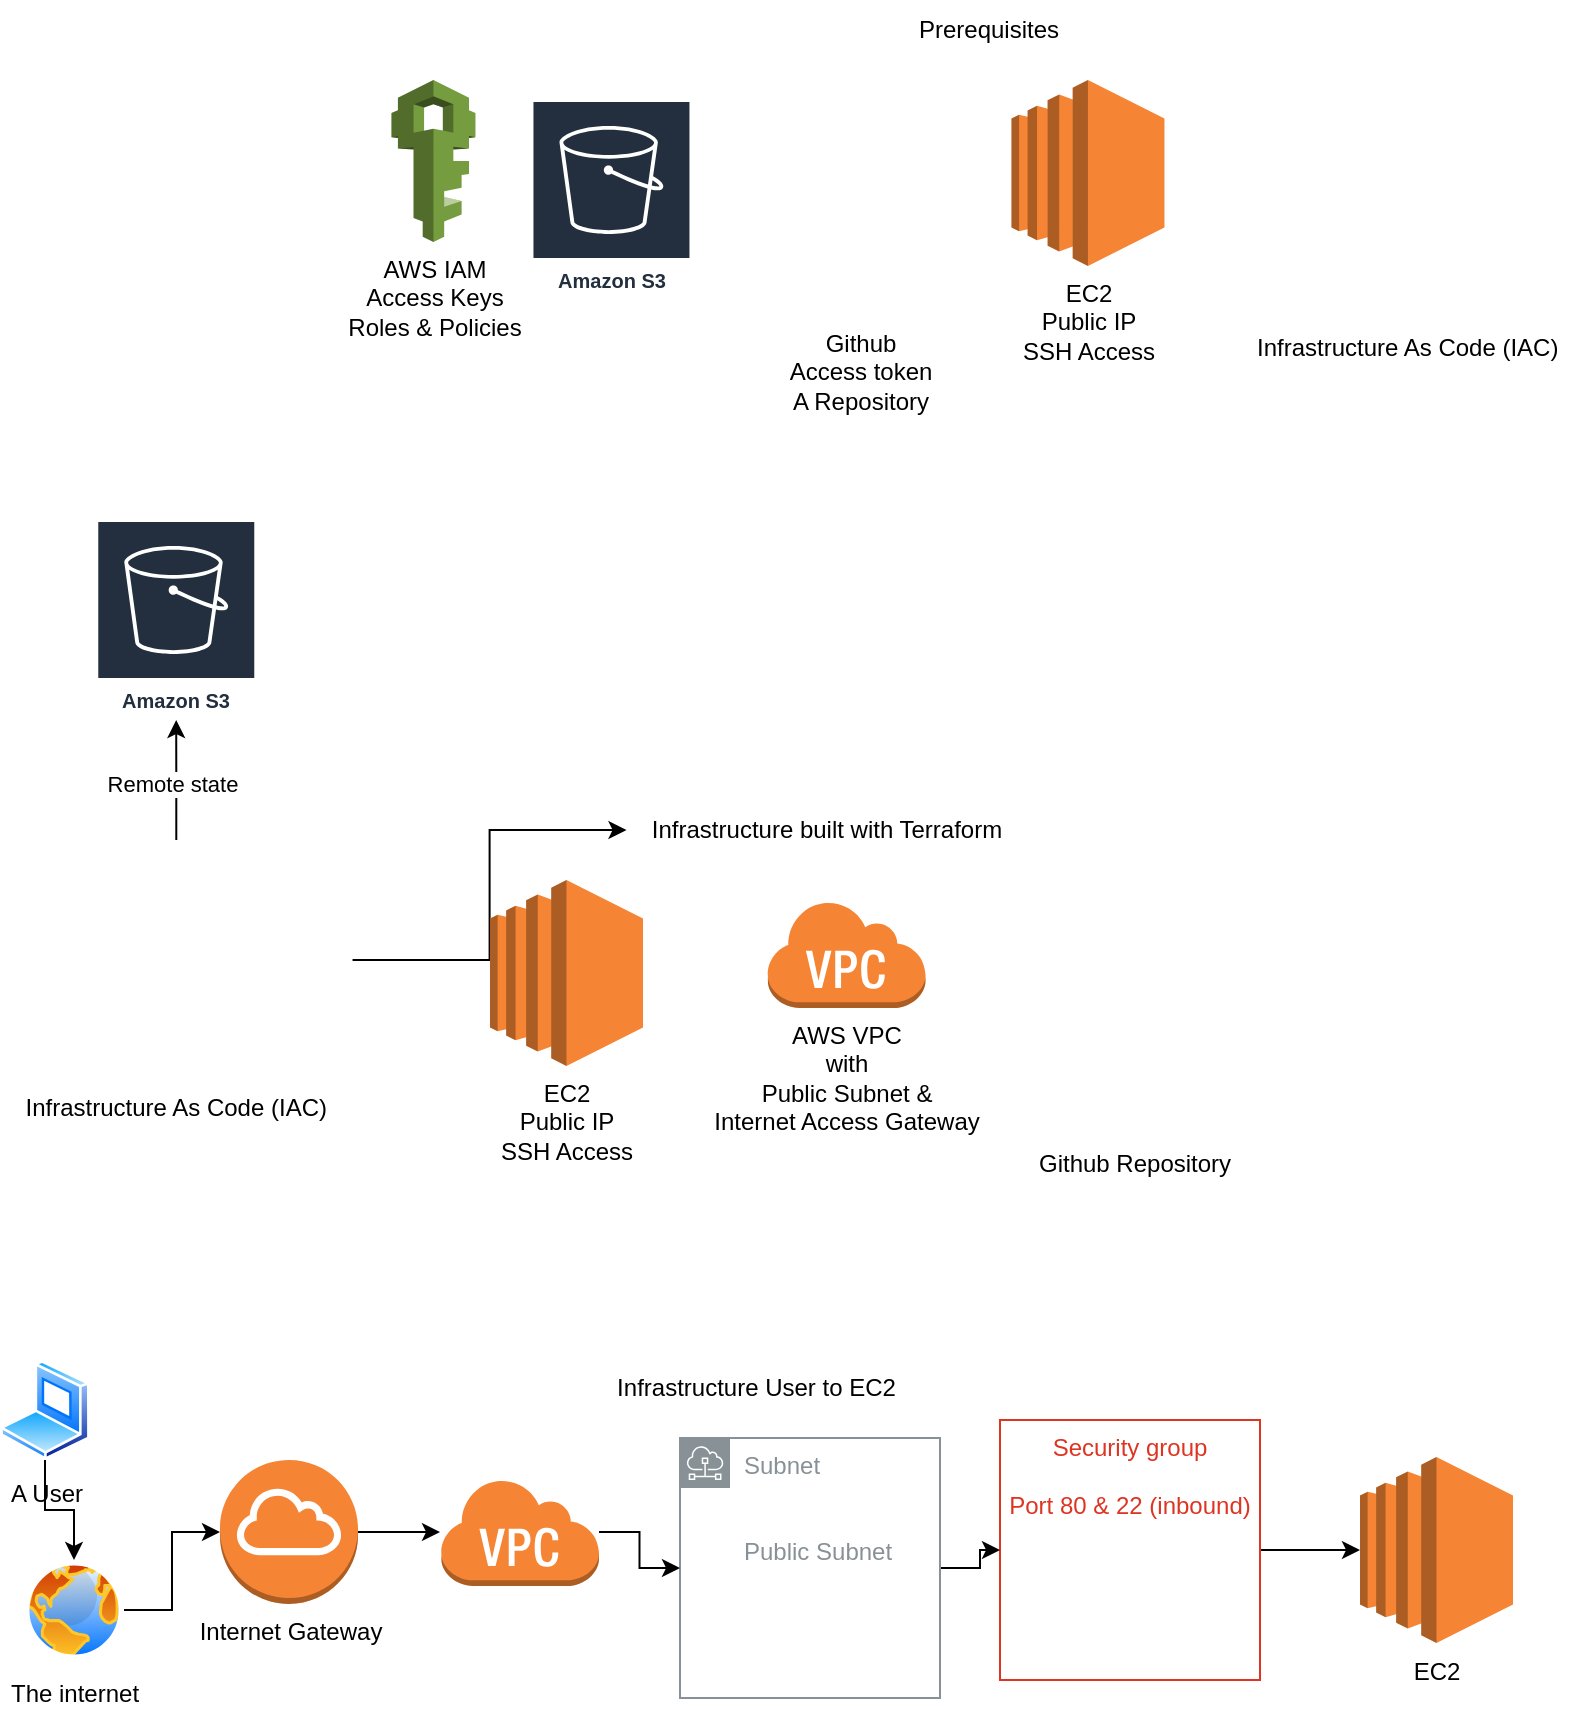 <mxfile version="21.8.2" type="google">
  <diagram name="Page-1" id="rwtPDj13aSnf12wkppTk">
    <mxGraphModel dx="954" dy="549" grid="1" gridSize="10" guides="1" tooltips="1" connect="1" arrows="1" fold="1" page="1" pageScale="1" pageWidth="827" pageHeight="1169" math="0" shadow="0">
      <root>
        <mxCell id="0" />
        <mxCell id="1" parent="0" />
        <mxCell id="jLyO_Udv1It9JPKQvmj9-26" value="Infrastructure User to EC2" style="group" vertex="1" connectable="0" parent="1">
          <mxGeometry x="35" y="680" width="756.5" height="169" as="geometry" />
        </mxCell>
        <mxCell id="jLyO_Udv1It9JPKQvmj9-4" value="EC2" style="outlineConnect=0;dashed=0;verticalLabelPosition=bottom;verticalAlign=top;align=center;html=1;shape=mxgraph.aws3.ec2;fillColor=#F58534;gradientColor=none;" vertex="1" parent="jLyO_Udv1It9JPKQvmj9-26">
          <mxGeometry x="680" y="48.5" width="76.5" height="93" as="geometry" />
        </mxCell>
        <mxCell id="jLyO_Udv1It9JPKQvmj9-5" value="" style="outlineConnect=0;dashed=0;verticalLabelPosition=bottom;verticalAlign=top;align=center;html=1;shape=mxgraph.aws3.virtual_private_cloud;fillColor=#F58534;gradientColor=none;" vertex="1" parent="jLyO_Udv1It9JPKQvmj9-26">
          <mxGeometry x="220" y="59" width="79.5" height="54" as="geometry" />
        </mxCell>
        <mxCell id="jLyO_Udv1It9JPKQvmj9-15" value="" style="edgeStyle=orthogonalEdgeStyle;rounded=0;orthogonalLoop=1;jettySize=auto;html=1;" edge="1" parent="jLyO_Udv1It9JPKQvmj9-26" source="jLyO_Udv1It9JPKQvmj9-6" target="jLyO_Udv1It9JPKQvmj9-5">
          <mxGeometry relative="1" as="geometry" />
        </mxCell>
        <mxCell id="jLyO_Udv1It9JPKQvmj9-6" value="Internet Gateway" style="outlineConnect=0;dashed=0;verticalLabelPosition=bottom;verticalAlign=top;align=center;html=1;shape=mxgraph.aws3.internet_gateway;fillColor=#F58534;gradientColor=none;" vertex="1" parent="jLyO_Udv1It9JPKQvmj9-26">
          <mxGeometry x="110" y="50" width="69" height="72" as="geometry" />
        </mxCell>
        <mxCell id="jLyO_Udv1It9JPKQvmj9-14" value="" style="edgeStyle=orthogonalEdgeStyle;rounded=0;orthogonalLoop=1;jettySize=auto;html=1;" edge="1" parent="jLyO_Udv1It9JPKQvmj9-26" source="jLyO_Udv1It9JPKQvmj9-10" target="jLyO_Udv1It9JPKQvmj9-4">
          <mxGeometry relative="1" as="geometry" />
        </mxCell>
        <mxCell id="jLyO_Udv1It9JPKQvmj9-10" value="Security group&lt;br&gt;&lt;br&gt;Port 80 &amp;amp; 22 (inbound)" style="fillColor=none;strokeColor=#DD3522;verticalAlign=top;fontStyle=0;fontColor=#DD3522;whiteSpace=wrap;html=1;" vertex="1" parent="jLyO_Udv1It9JPKQvmj9-26">
          <mxGeometry x="500" y="30" width="130" height="130" as="geometry" />
        </mxCell>
        <mxCell id="jLyO_Udv1It9JPKQvmj9-13" value="" style="edgeStyle=orthogonalEdgeStyle;rounded=0;orthogonalLoop=1;jettySize=auto;html=1;" edge="1" parent="jLyO_Udv1It9JPKQvmj9-26" source="jLyO_Udv1It9JPKQvmj9-11" target="jLyO_Udv1It9JPKQvmj9-10">
          <mxGeometry relative="1" as="geometry" />
        </mxCell>
        <mxCell id="jLyO_Udv1It9JPKQvmj9-11" value="Subnet&lt;br&gt;&lt;br&gt;&lt;br&gt;Public Subnet" style="sketch=0;outlineConnect=0;gradientColor=none;html=1;whiteSpace=wrap;fontSize=12;fontStyle=0;shape=mxgraph.aws4.group;grIcon=mxgraph.aws4.group_subnet;strokeColor=#879196;fillColor=none;verticalAlign=top;align=left;spacingLeft=30;fontColor=#879196;dashed=0;" vertex="1" parent="jLyO_Udv1It9JPKQvmj9-26">
          <mxGeometry x="340" y="39" width="130" height="130" as="geometry" />
        </mxCell>
        <mxCell id="jLyO_Udv1It9JPKQvmj9-12" value="" style="edgeStyle=orthogonalEdgeStyle;rounded=0;orthogonalLoop=1;jettySize=auto;html=1;" edge="1" parent="jLyO_Udv1It9JPKQvmj9-26" source="jLyO_Udv1It9JPKQvmj9-5" target="jLyO_Udv1It9JPKQvmj9-11">
          <mxGeometry relative="1" as="geometry" />
        </mxCell>
        <mxCell id="jLyO_Udv1It9JPKQvmj9-16" value="A User" style="image;aspect=fixed;perimeter=ellipsePerimeter;html=1;align=center;shadow=0;dashed=0;spacingTop=3;image=img/lib/active_directory/laptop_client.svg;" vertex="1" parent="jLyO_Udv1It9JPKQvmj9-26">
          <mxGeometry width="45" height="50" as="geometry" />
        </mxCell>
        <mxCell id="jLyO_Udv1It9JPKQvmj9-19" value="" style="edgeStyle=orthogonalEdgeStyle;rounded=0;orthogonalLoop=1;jettySize=auto;html=1;" edge="1" parent="jLyO_Udv1It9JPKQvmj9-26" source="jLyO_Udv1It9JPKQvmj9-17" target="jLyO_Udv1It9JPKQvmj9-6">
          <mxGeometry relative="1" as="geometry" />
        </mxCell>
        <mxCell id="jLyO_Udv1It9JPKQvmj9-17" value="The internet&lt;br&gt;" style="image;aspect=fixed;perimeter=ellipsePerimeter;html=1;align=center;shadow=0;dashed=0;spacingTop=3;image=img/lib/active_directory/internet_globe.svg;" vertex="1" parent="jLyO_Udv1It9JPKQvmj9-26">
          <mxGeometry x="12" y="100" width="50" height="50" as="geometry" />
        </mxCell>
        <mxCell id="jLyO_Udv1It9JPKQvmj9-18" value="" style="edgeStyle=orthogonalEdgeStyle;rounded=0;orthogonalLoop=1;jettySize=auto;html=1;" edge="1" parent="jLyO_Udv1It9JPKQvmj9-26" source="jLyO_Udv1It9JPKQvmj9-16" target="jLyO_Udv1It9JPKQvmj9-17">
          <mxGeometry relative="1" as="geometry" />
        </mxCell>
        <mxCell id="jLyO_Udv1It9JPKQvmj9-30" value="" style="group" vertex="1" connectable="0" parent="1">
          <mxGeometry x="230.73" width="596.27" height="160" as="geometry" />
        </mxCell>
        <mxCell id="jLyO_Udv1It9JPKQvmj9-28" value="" style="group" vertex="1" connectable="0" parent="jLyO_Udv1It9JPKQvmj9-30">
          <mxGeometry y="30" width="596.27" height="130" as="geometry" />
        </mxCell>
        <mxCell id="jLyO_Udv1It9JPKQvmj9-1" value="AWS IAM&lt;br&gt;Access Keys&lt;br&gt;Roles &amp;amp; Policies" style="outlineConnect=0;dashed=0;verticalLabelPosition=bottom;verticalAlign=top;align=center;html=1;shape=mxgraph.aws3.iam;fillColor=#759C3E;gradientColor=none;" vertex="1" parent="jLyO_Udv1It9JPKQvmj9-28">
          <mxGeometry y="10" width="42" height="81" as="geometry" />
        </mxCell>
        <mxCell id="jLyO_Udv1It9JPKQvmj9-2" value="Amazon S3" style="sketch=0;outlineConnect=0;fontColor=#232F3E;gradientColor=none;strokeColor=#ffffff;fillColor=#232F3E;dashed=0;verticalLabelPosition=middle;verticalAlign=bottom;align=center;html=1;whiteSpace=wrap;fontSize=10;fontStyle=1;spacing=3;shape=mxgraph.aws4.productIcon;prIcon=mxgraph.aws4.s3;" vertex="1" parent="jLyO_Udv1It9JPKQvmj9-28">
          <mxGeometry x="70" y="20" width="80" height="100" as="geometry" />
        </mxCell>
        <mxCell id="jLyO_Udv1It9JPKQvmj9-3" value="Github&lt;br&gt;Access token&lt;br&gt;A Repository" style="shape=image;html=1;verticalAlign=top;verticalLabelPosition=bottom;labelBackgroundColor=#ffffff;imageAspect=0;aspect=fixed;image=https://cdn4.iconfinder.com/data/icons/miu-black-social-2/60/github-128.png" vertex="1" parent="jLyO_Udv1It9JPKQvmj9-28">
          <mxGeometry x="170" width="128" height="128" as="geometry" />
        </mxCell>
        <mxCell id="jLyO_Udv1It9JPKQvmj9-20" value="EC2&lt;br&gt;Public IP&lt;br&gt;SSH Access" style="outlineConnect=0;dashed=0;verticalLabelPosition=bottom;verticalAlign=top;align=center;html=1;shape=mxgraph.aws3.ec2;fillColor=#F58534;gradientColor=none;" vertex="1" parent="jLyO_Udv1It9JPKQvmj9-28">
          <mxGeometry x="310" y="10" width="76.5" height="93" as="geometry" />
        </mxCell>
        <mxCell id="jLyO_Udv1It9JPKQvmj9-24" value="Infrastructure As Code (IAC)" style="shape=image;imageAspect=0;aspect=fixed;verticalLabelPosition=bottom;verticalAlign=top;image=https://www.nicepng.com/png/detail/386-3869336_hashicorp-terraform-logo.png;" vertex="1" parent="jLyO_Udv1It9JPKQvmj9-28">
          <mxGeometry x="420" y="10" width="176.27" height="120" as="geometry" />
        </mxCell>
        <mxCell id="jLyO_Udv1It9JPKQvmj9-29" value="Prerequisites" style="text;html=1;align=center;verticalAlign=middle;resizable=0;points=[];autosize=1;strokeColor=none;fillColor=none;" vertex="1" parent="jLyO_Udv1It9JPKQvmj9-30">
          <mxGeometry x="253.13" width="90" height="30" as="geometry" />
        </mxCell>
        <mxCell id="jLyO_Udv1It9JPKQvmj9-33" value="" style="edgeStyle=orthogonalEdgeStyle;rounded=0;orthogonalLoop=1;jettySize=auto;html=1;" edge="1" parent="1" source="jLyO_Udv1It9JPKQvmj9-31" target="jLyO_Udv1It9JPKQvmj9-32">
          <mxGeometry relative="1" as="geometry" />
        </mxCell>
        <mxCell id="jLyO_Udv1It9JPKQvmj9-34" value="Remote state" style="edgeLabel;html=1;align=center;verticalAlign=middle;resizable=0;points=[];" vertex="1" connectable="0" parent="jLyO_Udv1It9JPKQvmj9-33">
          <mxGeometry x="-0.067" y="2" relative="1" as="geometry">
            <mxPoint as="offset" />
          </mxGeometry>
        </mxCell>
        <mxCell id="jLyO_Udv1It9JPKQvmj9-41" style="edgeStyle=orthogonalEdgeStyle;rounded=0;orthogonalLoop=1;jettySize=auto;html=1;" edge="1" parent="1" source="jLyO_Udv1It9JPKQvmj9-31" target="jLyO_Udv1It9JPKQvmj9-39">
          <mxGeometry relative="1" as="geometry" />
        </mxCell>
        <mxCell id="jLyO_Udv1It9JPKQvmj9-31" value="Infrastructure As Code (IAC)" style="shape=image;imageAspect=0;aspect=fixed;verticalLabelPosition=bottom;verticalAlign=top;image=https://www.nicepng.com/png/detail/386-3869336_hashicorp-terraform-logo.png;" vertex="1" parent="1">
          <mxGeometry x="35" y="420" width="176.27" height="120" as="geometry" />
        </mxCell>
        <mxCell id="jLyO_Udv1It9JPKQvmj9-32" value="Amazon S3" style="sketch=0;outlineConnect=0;fontColor=#232F3E;gradientColor=none;strokeColor=#ffffff;fillColor=#232F3E;dashed=0;verticalLabelPosition=middle;verticalAlign=bottom;align=center;html=1;whiteSpace=wrap;fontSize=10;fontStyle=1;spacing=3;shape=mxgraph.aws4.productIcon;prIcon=mxgraph.aws4.s3;" vertex="1" parent="1">
          <mxGeometry x="83.14" y="260" width="80" height="100" as="geometry" />
        </mxCell>
        <mxCell id="jLyO_Udv1It9JPKQvmj9-40" value="" style="group" vertex="1" connectable="0" parent="1">
          <mxGeometry x="280" y="400" width="386.25" height="168" as="geometry" />
        </mxCell>
        <mxCell id="jLyO_Udv1It9JPKQvmj9-35" value="Github Repository" style="shape=image;html=1;verticalAlign=top;verticalLabelPosition=bottom;labelBackgroundColor=#ffffff;imageAspect=0;aspect=fixed;image=https://cdn4.iconfinder.com/data/icons/miu-black-social-2/60/github-128.png" vertex="1" parent="jLyO_Udv1It9JPKQvmj9-40">
          <mxGeometry x="258.25" y="40" width="128" height="128" as="geometry" />
        </mxCell>
        <mxCell id="jLyO_Udv1It9JPKQvmj9-36" value="EC2&lt;br&gt;Public IP&lt;br&gt;SSH Access" style="outlineConnect=0;dashed=0;verticalLabelPosition=bottom;verticalAlign=top;align=center;html=1;shape=mxgraph.aws3.ec2;fillColor=#F58534;gradientColor=none;" vertex="1" parent="jLyO_Udv1It9JPKQvmj9-40">
          <mxGeometry y="40" width="76.5" height="93" as="geometry" />
        </mxCell>
        <mxCell id="jLyO_Udv1It9JPKQvmj9-37" value="AWS VPC&lt;br&gt;with&lt;br&gt;Public Subnet &amp;amp;&lt;br&gt;Internet Access Gateway" style="outlineConnect=0;dashed=0;verticalLabelPosition=bottom;verticalAlign=top;align=center;html=1;shape=mxgraph.aws3.virtual_private_cloud;fillColor=#F58534;gradientColor=none;" vertex="1" parent="jLyO_Udv1It9JPKQvmj9-40">
          <mxGeometry x="138.25" y="50" width="79.5" height="54" as="geometry" />
        </mxCell>
        <mxCell id="jLyO_Udv1It9JPKQvmj9-39" value="Infrastructure built with Terraform" style="text;html=1;align=center;verticalAlign=middle;resizable=0;points=[];autosize=1;strokeColor=none;fillColor=none;" vertex="1" parent="jLyO_Udv1It9JPKQvmj9-40">
          <mxGeometry x="68.25" width="200" height="30" as="geometry" />
        </mxCell>
      </root>
    </mxGraphModel>
  </diagram>
</mxfile>
